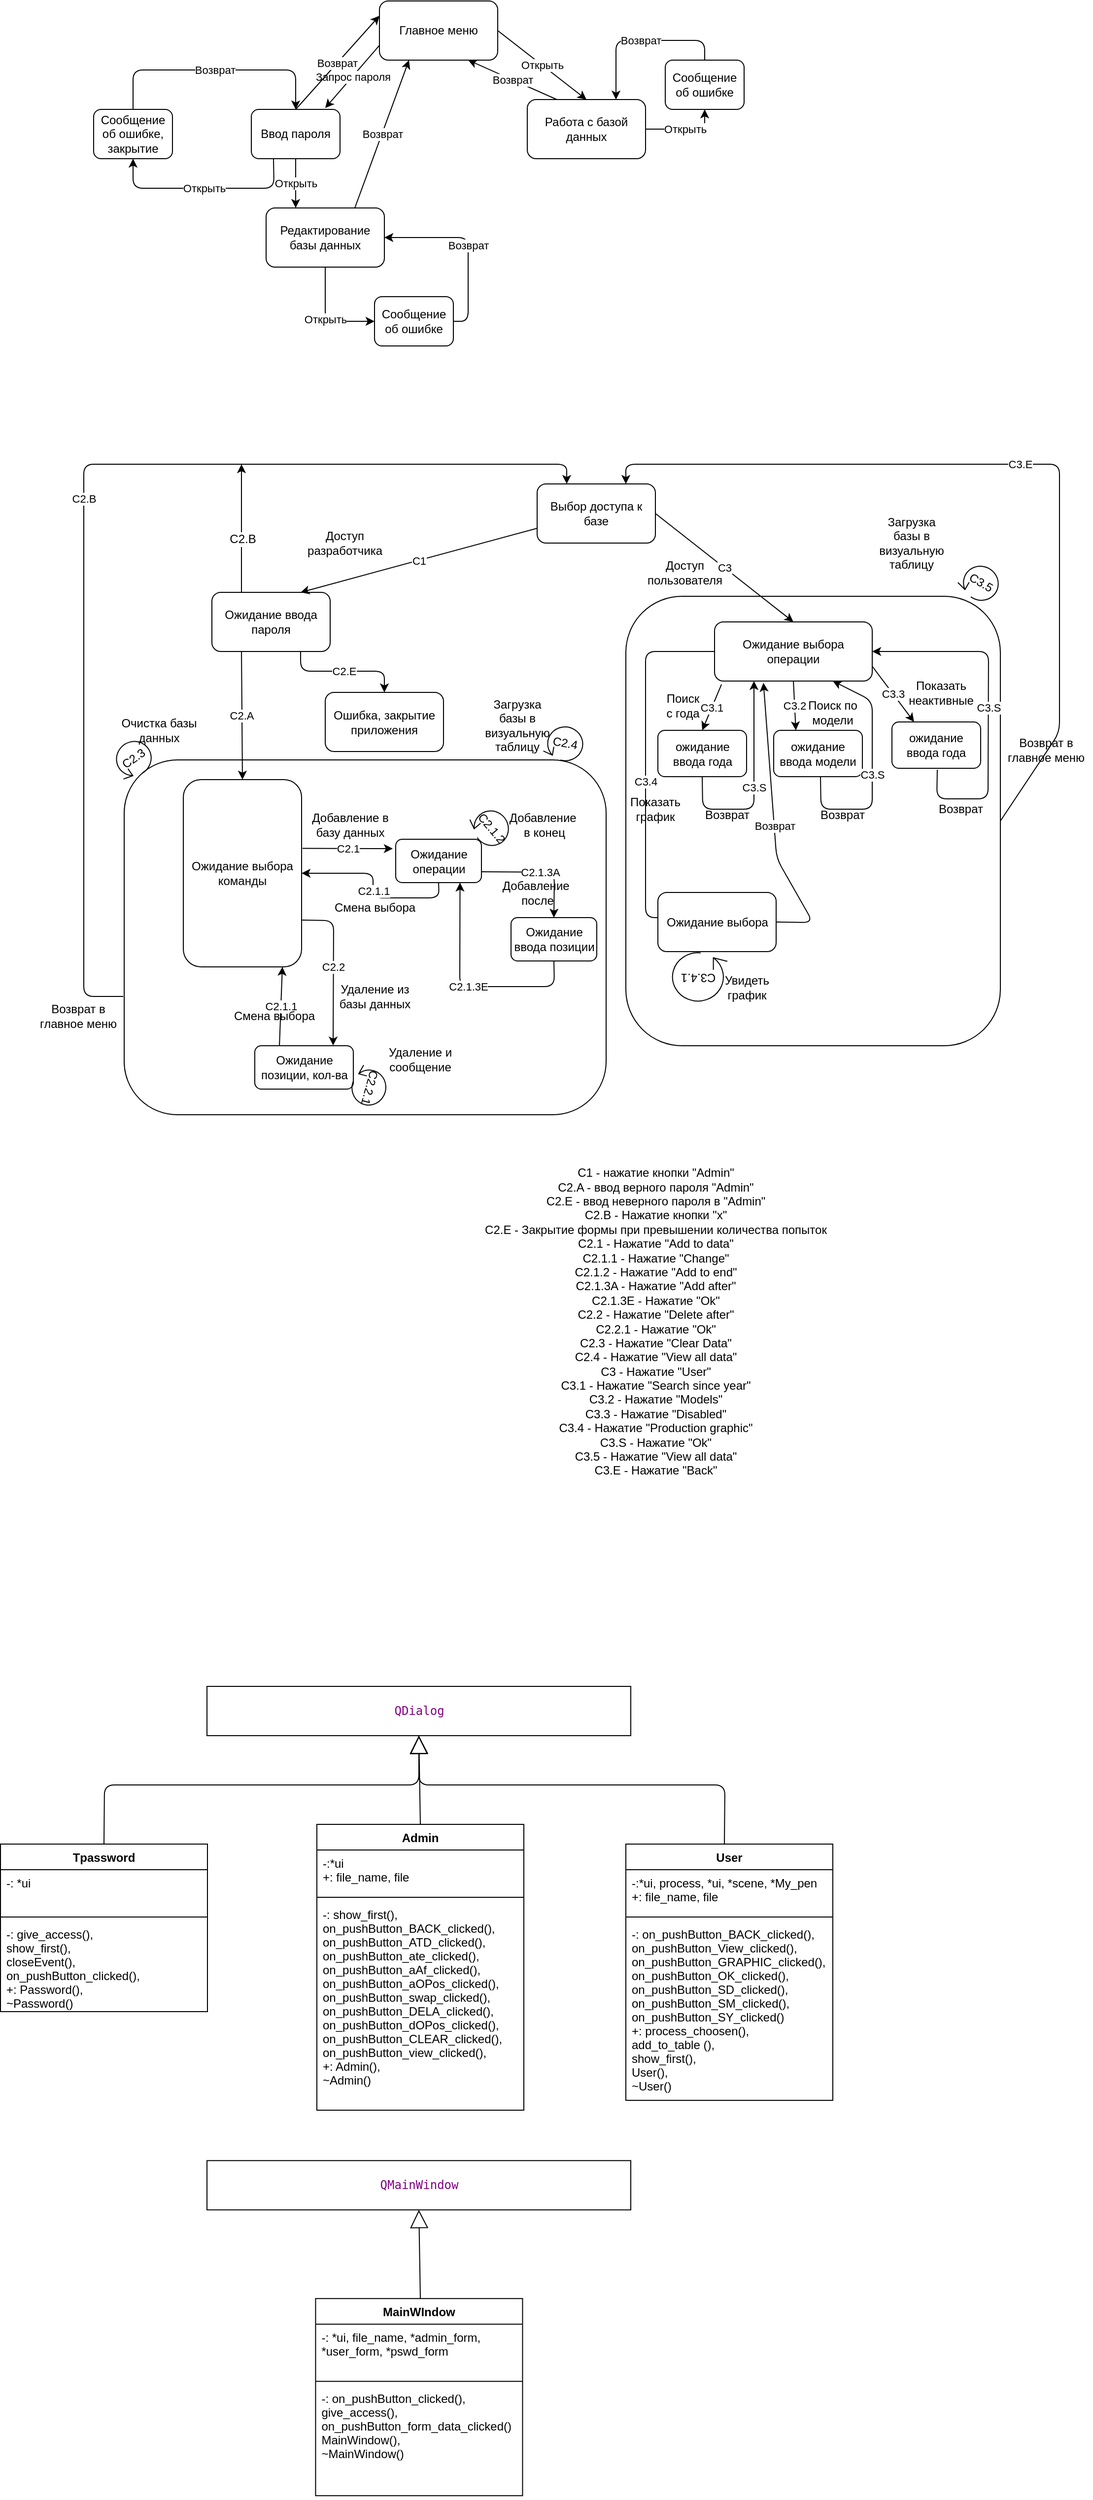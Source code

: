 <mxfile version="12.1.3" type="device" pages="1"><diagram id="-64XmeIBTrL81cmqbytu" name="Page-1"><mxGraphModel dx="2509" dy="611" grid="1" gridSize="10" guides="1" tooltips="1" connect="1" arrows="1" fold="1" page="0" pageScale="1" pageWidth="827" pageHeight="1169" math="0" shadow="0"><root><mxCell id="0"/><mxCell id="1" parent="0"/><mxCell id="uPUCRiuBhuR4VOcmheOH-101" value="" style="rounded=1;whiteSpace=wrap;html=1;" parent="1" vertex="1"><mxGeometry x="560" y="694" width="380" height="456" as="geometry"/></mxCell><mxCell id="uPUCRiuBhuR4VOcmheOH-24" value="Ожидание выбора операции" style="rounded=1;whiteSpace=wrap;html=1;" parent="1" vertex="1"><mxGeometry x="650" y="720" width="160" height="60" as="geometry"/></mxCell><mxCell id="uPUCRiuBhuR4VOcmheOH-95" value="" style="rounded=1;whiteSpace=wrap;html=1;" parent="1" vertex="1"><mxGeometry x="51" y="860" width="489" height="360" as="geometry"/></mxCell><mxCell id="uPUCRiuBhuR4VOcmheOH-1" value="Главное меню" style="rounded=1;whiteSpace=wrap;html=1;" parent="1" vertex="1"><mxGeometry x="310" y="90" width="120" height="60" as="geometry"/></mxCell><mxCell id="uPUCRiuBhuR4VOcmheOH-2" value="Ввод пароля" style="rounded=1;whiteSpace=wrap;html=1;" parent="1" vertex="1"><mxGeometry x="180" y="200" width="90" height="50" as="geometry"/></mxCell><mxCell id="uPUCRiuBhuR4VOcmheOH-3" value="Редактирование базы данных" style="rounded=1;whiteSpace=wrap;html=1;" parent="1" vertex="1"><mxGeometry x="195" y="300" width="120" height="60" as="geometry"/></mxCell><mxCell id="uPUCRiuBhuR4VOcmheOH-4" value="Работа с базой данных" style="rounded=1;whiteSpace=wrap;html=1;" parent="1" vertex="1"><mxGeometry x="460" y="190" width="120" height="60" as="geometry"/></mxCell><mxCell id="uPUCRiuBhuR4VOcmheOH-6" value="Запрос пароля" style="endArrow=classic;html=1;entryX=0.833;entryY=-0.028;entryDx=0;entryDy=0;exitX=0;exitY=0.75;exitDx=0;exitDy=0;entryPerimeter=0;" parent="1" source="uPUCRiuBhuR4VOcmheOH-1" target="uPUCRiuBhuR4VOcmheOH-2" edge="1"><mxGeometry width="50" height="50" relative="1" as="geometry"><mxPoint x="160" y="430" as="sourcePoint"/><mxPoint x="210" y="380" as="targetPoint"/></mxGeometry></mxCell><mxCell id="uPUCRiuBhuR4VOcmheOH-7" value="Возврат" style="endArrow=classic;html=1;exitX=0.5;exitY=0;exitDx=0;exitDy=0;entryX=0;entryY=0.25;entryDx=0;entryDy=0;" parent="1" source="uPUCRiuBhuR4VOcmheOH-2" target="uPUCRiuBhuR4VOcmheOH-1" edge="1"><mxGeometry width="50" height="50" relative="1" as="geometry"><mxPoint x="160" y="430" as="sourcePoint"/><mxPoint x="210" y="380" as="targetPoint"/></mxGeometry></mxCell><mxCell id="uPUCRiuBhuR4VOcmheOH-8" value="Открыть" style="endArrow=classic;html=1;exitX=0.5;exitY=1;exitDx=0;exitDy=0;entryX=0.25;entryY=0;entryDx=0;entryDy=0;" parent="1" source="uPUCRiuBhuR4VOcmheOH-2" target="uPUCRiuBhuR4VOcmheOH-3" edge="1"><mxGeometry width="50" height="50" relative="1" as="geometry"><mxPoint x="160" y="430" as="sourcePoint"/><mxPoint x="257" y="297" as="targetPoint"/></mxGeometry></mxCell><mxCell id="uPUCRiuBhuR4VOcmheOH-9" value="Возврат" style="endArrow=classic;html=1;exitX=0.75;exitY=0;exitDx=0;exitDy=0;entryX=0.25;entryY=1;entryDx=0;entryDy=0;" parent="1" source="uPUCRiuBhuR4VOcmheOH-3" target="uPUCRiuBhuR4VOcmheOH-1" edge="1"><mxGeometry width="50" height="50" relative="1" as="geometry"><mxPoint x="160" y="430" as="sourcePoint"/><mxPoint x="370" y="210" as="targetPoint"/></mxGeometry></mxCell><mxCell id="uPUCRiuBhuR4VOcmheOH-10" value="Открыть" style="endArrow=classic;html=1;exitX=1;exitY=0.5;exitDx=0;exitDy=0;entryX=0.5;entryY=0;entryDx=0;entryDy=0;" parent="1" source="uPUCRiuBhuR4VOcmheOH-1" target="uPUCRiuBhuR4VOcmheOH-4" edge="1"><mxGeometry width="50" height="50" relative="1" as="geometry"><mxPoint x="180" y="430" as="sourcePoint"/><mxPoint x="230" y="380" as="targetPoint"/></mxGeometry></mxCell><mxCell id="uPUCRiuBhuR4VOcmheOH-11" value="Возврат" style="endArrow=classic;html=1;exitX=0.25;exitY=0;exitDx=0;exitDy=0;entryX=0.75;entryY=1;entryDx=0;entryDy=0;" parent="1" source="uPUCRiuBhuR4VOcmheOH-4" target="uPUCRiuBhuR4VOcmheOH-1" edge="1"><mxGeometry width="50" height="50" relative="1" as="geometry"><mxPoint x="180" y="430" as="sourcePoint"/><mxPoint x="230" y="380" as="targetPoint"/></mxGeometry></mxCell><mxCell id="uPUCRiuBhuR4VOcmheOH-15" value="Сообщение об ошибке" style="rounded=1;whiteSpace=wrap;html=1;" parent="1" vertex="1"><mxGeometry x="305" y="390" width="80" height="50" as="geometry"/></mxCell><mxCell id="uPUCRiuBhuR4VOcmheOH-16" value="Открыть" style="endArrow=classic;html=1;exitX=0.5;exitY=1;exitDx=0;exitDy=0;entryX=0;entryY=0.5;entryDx=0;entryDy=0;" parent="1" source="uPUCRiuBhuR4VOcmheOH-3" target="uPUCRiuBhuR4VOcmheOH-15" edge="1"><mxGeometry width="50" height="50" relative="1" as="geometry"><mxPoint x="180" y="510" as="sourcePoint"/><mxPoint x="230" y="460" as="targetPoint"/><Array as="points"><mxPoint x="255" y="415"/></Array></mxGeometry></mxCell><mxCell id="uPUCRiuBhuR4VOcmheOH-17" value="Возврат" style="endArrow=classic;html=1;exitX=1;exitY=0.5;exitDx=0;exitDy=0;entryX=1;entryY=0.5;entryDx=0;entryDy=0;" parent="1" source="uPUCRiuBhuR4VOcmheOH-15" target="uPUCRiuBhuR4VOcmheOH-3" edge="1"><mxGeometry width="50" height="50" relative="1" as="geometry"><mxPoint x="180" y="510" as="sourcePoint"/><mxPoint x="230" y="460" as="targetPoint"/><Array as="points"><mxPoint x="400" y="415"/><mxPoint x="400" y="330"/></Array></mxGeometry></mxCell><mxCell id="uPUCRiuBhuR4VOcmheOH-18" value="Сообщение об ошибке" style="rounded=1;whiteSpace=wrap;html=1;" parent="1" vertex="1"><mxGeometry x="600" y="150" width="80" height="50" as="geometry"/></mxCell><mxCell id="uPUCRiuBhuR4VOcmheOH-19" value="Открыть" style="endArrow=classic;html=1;exitX=1;exitY=0.5;exitDx=0;exitDy=0;entryX=0.5;entryY=1;entryDx=0;entryDy=0;" parent="1" source="uPUCRiuBhuR4VOcmheOH-4" target="uPUCRiuBhuR4VOcmheOH-18" edge="1"><mxGeometry width="50" height="50" relative="1" as="geometry"><mxPoint x="265" y="370" as="sourcePoint"/><mxPoint x="265" y="400" as="targetPoint"/><Array as="points"><mxPoint x="640" y="220"/></Array></mxGeometry></mxCell><mxCell id="uPUCRiuBhuR4VOcmheOH-20" value="Возврат" style="endArrow=classic;html=1;exitX=0.5;exitY=0;exitDx=0;exitDy=0;entryX=0.75;entryY=0;entryDx=0;entryDy=0;" parent="1" source="uPUCRiuBhuR4VOcmheOH-18" target="uPUCRiuBhuR4VOcmheOH-4" edge="1"><mxGeometry width="50" height="50" relative="1" as="geometry"><mxPoint x="590" y="230" as="sourcePoint"/><mxPoint x="650" y="210" as="targetPoint"/><Array as="points"><mxPoint x="640" y="130"/><mxPoint x="550" y="130"/></Array></mxGeometry></mxCell><mxCell id="uPUCRiuBhuR4VOcmheOH-21" value="Выбор доступа к базе" style="rounded=1;whiteSpace=wrap;html=1;" parent="1" vertex="1"><mxGeometry x="470" y="580" width="120" height="60" as="geometry"/></mxCell><mxCell id="uPUCRiuBhuR4VOcmheOH-22" value="Ожидание выбора команды" style="rounded=1;whiteSpace=wrap;html=1;" parent="1" vertex="1"><mxGeometry x="111" y="880" width="120" height="190" as="geometry"/></mxCell><mxCell id="uPUCRiuBhuR4VOcmheOH-23" value="Ожидание ввода пароля" style="rounded=1;whiteSpace=wrap;html=1;" parent="1" vertex="1"><mxGeometry x="140" y="690" width="120" height="60" as="geometry"/></mxCell><mxCell id="uPUCRiuBhuR4VOcmheOH-25" value="ожидание ввода года" style="rounded=1;whiteSpace=wrap;html=1;" parent="1" vertex="1"><mxGeometry x="592.5" y="830" width="90" height="47" as="geometry"/></mxCell><mxCell id="uPUCRiuBhuR4VOcmheOH-26" value="C1" style="endArrow=classic;html=1;exitX=0;exitY=0.75;exitDx=0;exitDy=0;entryX=0.75;entryY=0;entryDx=0;entryDy=0;" parent="1" source="uPUCRiuBhuR4VOcmheOH-21" target="uPUCRiuBhuR4VOcmheOH-23" edge="1"><mxGeometry width="50" height="50" relative="1" as="geometry"><mxPoint x="40" y="1020" as="sourcePoint"/><mxPoint x="90" y="970" as="targetPoint"/></mxGeometry></mxCell><mxCell id="uPUCRiuBhuR4VOcmheOH-27" value="C1 - нажатие кнопки &quot;Admin&quot;&lt;br&gt;С2.A - ввод верного пароля &quot;Admin&quot;&lt;br&gt;С2.E - ввод неверного пароля в &quot;Admin&quot;&lt;br&gt;C2.B - Нажатие кнопки &quot;x&quot;&lt;br&gt;C2.E - Закрытие формы при превышении количества попыток&lt;br&gt;C2.1 - Нажатие &quot;Add to data&quot;&lt;br&gt;C2.1.1 - Нажатие &quot;Change&quot;&lt;br&gt;C2.1.2 - Нажатие &quot;Add to end&quot;&lt;br&gt;C2.1.3A - Нажатие &quot;Add after&quot;&lt;br&gt;C2.1.3E - Нажатие &quot;Ok&quot;&lt;br&gt;C2.2 - Нажатие &quot;Delete after&quot;&lt;br&gt;C2.2.1 - Нажатие &quot;Ok&quot;&lt;br&gt;C2.3 - Нажатие &quot;Clear Data&quot;&lt;br&gt;C2.4 - Нажатие &quot;View all data&quot;&lt;br&gt;C3 - Нажатие &quot;User&quot;&lt;br&gt;C3.1 - Нажатие &quot;Search since year&quot;&lt;br&gt;C3.2 - Нажатие &quot;Models&quot;&lt;br&gt;C3.3 - Нажатие &quot;Disabled&quot;&lt;br&gt;C3.4 - Нажатие &quot;Production graphic&quot;&lt;br&gt;C3.S - Нажатие &quot;Ok&quot;&lt;br&gt;C3.5 - Нажатие &quot;View all data&quot;&lt;br&gt;C3.E - Нажатие &quot;Back&quot;" style="text;html=1;strokeColor=none;fillColor=none;align=center;verticalAlign=middle;whiteSpace=wrap;rounded=0;" parent="1" vertex="1"><mxGeometry x="297.5" y="1240" width="585" height="380" as="geometry"/></mxCell><mxCell id="uPUCRiuBhuR4VOcmheOH-28" value="Сообщение об ошибке, закрытие" style="rounded=1;whiteSpace=wrap;html=1;" parent="1" vertex="1"><mxGeometry x="20" y="200" width="80" height="50" as="geometry"/></mxCell><mxCell id="uPUCRiuBhuR4VOcmheOH-33" value="Открыть" style="endArrow=classic;html=1;exitX=0.25;exitY=1;exitDx=0;exitDy=0;entryX=0.5;entryY=1;entryDx=0;entryDy=0;" parent="1" source="uPUCRiuBhuR4VOcmheOH-2" target="uPUCRiuBhuR4VOcmheOH-28" edge="1"><mxGeometry width="50" height="50" relative="1" as="geometry"><mxPoint x="235" y="260" as="sourcePoint"/><mxPoint x="235" y="310" as="targetPoint"/><Array as="points"><mxPoint x="203" y="280"/><mxPoint x="60" y="280"/></Array></mxGeometry></mxCell><mxCell id="uPUCRiuBhuR4VOcmheOH-37" value="C2.A" style="endArrow=classic;html=1;exitX=0.25;exitY=1;exitDx=0;exitDy=0;entryX=0.5;entryY=0;entryDx=0;entryDy=0;" parent="1" source="uPUCRiuBhuR4VOcmheOH-23" target="uPUCRiuBhuR4VOcmheOH-22" edge="1"><mxGeometry width="50" height="50" relative="1" as="geometry"><mxPoint x="20" y="1050" as="sourcePoint"/><mxPoint x="70" y="1000" as="targetPoint"/></mxGeometry></mxCell><mxCell id="uPUCRiuBhuR4VOcmheOH-38" value="Ошибка, закрытие приложения" style="rounded=1;whiteSpace=wrap;html=1;" parent="1" vertex="1"><mxGeometry x="255" y="791.5" width="120" height="60" as="geometry"/></mxCell><mxCell id="uPUCRiuBhuR4VOcmheOH-39" value="C2.E" style="endArrow=classic;html=1;exitX=0.75;exitY=1;exitDx=0;exitDy=0;entryX=0.5;entryY=0;entryDx=0;entryDy=0;" parent="1" source="uPUCRiuBhuR4VOcmheOH-23" target="uPUCRiuBhuR4VOcmheOH-38" edge="1"><mxGeometry width="50" height="50" relative="1" as="geometry"><mxPoint x="180" y="760" as="sourcePoint"/><mxPoint x="180" y="840" as="targetPoint"/><Array as="points"><mxPoint x="230" y="770"/><mxPoint x="315" y="770"/></Array></mxGeometry></mxCell><mxCell id="uPUCRiuBhuR4VOcmheOH-40" value="C2.B" style="endArrow=classic;html=1;entryX=0.25;entryY=0;entryDx=0;entryDy=0;" parent="1" target="uPUCRiuBhuR4VOcmheOH-21" edge="1"><mxGeometry width="50" height="50" relative="1" as="geometry"><mxPoint x="50" y="1100" as="sourcePoint"/><mxPoint x="70" y="1000" as="targetPoint"/><Array as="points"><mxPoint x="10" y="1100"/><mxPoint x="10" y="560"/><mxPoint x="360" y="560"/><mxPoint x="500" y="560"/></Array></mxGeometry></mxCell><mxCell id="uPUCRiuBhuR4VOcmheOH-43" value="Доступ разработчика" style="text;html=1;strokeColor=none;fillColor=none;align=center;verticalAlign=middle;whiteSpace=wrap;rounded=0;" parent="1" vertex="1"><mxGeometry x="255" y="630" width="40" height="20" as="geometry"/></mxCell><mxCell id="uPUCRiuBhuR4VOcmheOH-44" value="Доступ пользователя" style="text;html=1;strokeColor=none;fillColor=none;align=center;verticalAlign=middle;whiteSpace=wrap;rounded=0;" parent="1" vertex="1"><mxGeometry x="600" y="660" width="40" height="20" as="geometry"/></mxCell><mxCell id="uPUCRiuBhuR4VOcmheOH-66" value="С2.1" style="endArrow=classic;html=1;exitX=1.007;exitY=0.367;exitDx=0;exitDy=0;exitPerimeter=0;" parent="1" source="uPUCRiuBhuR4VOcmheOH-22" edge="1"><mxGeometry width="50" height="50" relative="1" as="geometry"><mxPoint x="13.5" y="1260" as="sourcePoint"/><mxPoint x="323.5" y="950" as="targetPoint"/></mxGeometry></mxCell><mxCell id="uPUCRiuBhuR4VOcmheOH-67" value="С2.2" style="endArrow=classic;html=1;exitX=1;exitY=0.75;exitDx=0;exitDy=0;entryX=0.795;entryY=-0.005;entryDx=0;entryDy=0;entryPerimeter=0;" parent="1" source="uPUCRiuBhuR4VOcmheOH-22" target="uPUCRiuBhuR4VOcmheOH-89" edge="1"><mxGeometry width="50" height="50" relative="1" as="geometry"><mxPoint x="13.5" y="1260" as="sourcePoint"/><mxPoint x="254.5" y="1117" as="targetPoint"/><Array as="points"><mxPoint x="263.5" y="1023"/></Array></mxGeometry></mxCell><mxCell id="uPUCRiuBhuR4VOcmheOH-68" value="С2.3" style="shape=mxgraph.bpmn.loop;html=1;outlineConnect=0;rotation=-35;" parent="1" vertex="1"><mxGeometry x="40" y="840" width="40" height="37" as="geometry"/></mxCell><mxCell id="uPUCRiuBhuR4VOcmheOH-69" value="С2.4" style="shape=mxgraph.bpmn.loop;html=1;outlineConnect=0;rotation=10;" parent="1" vertex="1"><mxGeometry x="478" y="824.5" width="40" height="37" as="geometry"/></mxCell><mxCell id="uPUCRiuBhuR4VOcmheOH-71" value="Очистка базы данных" style="text;html=1;strokeColor=none;fillColor=none;align=center;verticalAlign=middle;whiteSpace=wrap;rounded=0;" parent="1" vertex="1"><mxGeometry x="40" y="820" width="93" height="20" as="geometry"/></mxCell><mxCell id="uPUCRiuBhuR4VOcmheOH-72" value="Загрузка базы в визуальную таблицу" style="text;html=1;strokeColor=none;fillColor=none;align=center;verticalAlign=middle;whiteSpace=wrap;rounded=0;" parent="1" vertex="1"><mxGeometry x="430" y="814.5" width="40" height="20" as="geometry"/></mxCell><mxCell id="uPUCRiuBhuR4VOcmheOH-73" value="Добавление в базу данных" style="text;html=1;strokeColor=none;fillColor=none;align=center;verticalAlign=middle;whiteSpace=wrap;rounded=0;" parent="1" vertex="1"><mxGeometry x="233.5" y="915.5" width="93" height="20" as="geometry"/></mxCell><mxCell id="uPUCRiuBhuR4VOcmheOH-74" value="Удаление из базы данных" style="text;html=1;strokeColor=none;fillColor=none;align=center;verticalAlign=middle;whiteSpace=wrap;rounded=0;" parent="1" vertex="1"><mxGeometry x="258.5" y="1090" width="93" height="20" as="geometry"/></mxCell><mxCell id="uPUCRiuBhuR4VOcmheOH-75" value="Ожидание операции" style="rounded=1;whiteSpace=wrap;html=1;" parent="1" vertex="1"><mxGeometry x="326.5" y="940.5" width="87" height="44" as="geometry"/></mxCell><mxCell id="uPUCRiuBhuR4VOcmheOH-78" value="С2.1.1" style="endArrow=classic;html=1;exitX=0.5;exitY=1;exitDx=0;exitDy=0;entryX=1;entryY=0.5;entryDx=0;entryDy=0;" parent="1" source="uPUCRiuBhuR4VOcmheOH-75" target="uPUCRiuBhuR4VOcmheOH-22" edge="1"><mxGeometry width="50" height="50" relative="1" as="geometry"><mxPoint x="244.34" y="959.73" as="sourcePoint"/><mxPoint x="333.5" y="960" as="targetPoint"/><Array as="points"><mxPoint x="370.5" y="1000"/><mxPoint x="303.5" y="1000"/><mxPoint x="303.5" y="975"/></Array></mxGeometry></mxCell><mxCell id="uPUCRiuBhuR4VOcmheOH-79" value="Смена выбора" style="text;html=1;strokeColor=none;fillColor=none;align=center;verticalAlign=middle;whiteSpace=wrap;rounded=0;" parent="1" vertex="1"><mxGeometry x="258.5" y="1000" width="93" height="20" as="geometry"/></mxCell><mxCell id="uPUCRiuBhuR4VOcmheOH-80" value="С2.1.2" style="shape=mxgraph.bpmn.loop;html=1;outlineConnect=0;rotation=50;" parent="1" vertex="1"><mxGeometry x="403.5" y="910" width="40" height="37" as="geometry"/></mxCell><mxCell id="uPUCRiuBhuR4VOcmheOH-81" value="Добавление&amp;nbsp;&lt;br&gt;в конец" style="text;html=1;strokeColor=none;fillColor=none;align=center;verticalAlign=middle;whiteSpace=wrap;rounded=0;" parent="1" vertex="1"><mxGeometry x="430.5" y="915.5" width="93" height="20" as="geometry"/></mxCell><mxCell id="uPUCRiuBhuR4VOcmheOH-82" value="Добавление&amp;nbsp;&lt;br&gt;после" style="text;html=1;strokeColor=none;fillColor=none;align=center;verticalAlign=middle;whiteSpace=wrap;rounded=0;" parent="1" vertex="1"><mxGeometry x="423.5" y="984.5" width="93" height="20" as="geometry"/></mxCell><mxCell id="uPUCRiuBhuR4VOcmheOH-83" value="Ожидание ввода позиции" style="rounded=1;whiteSpace=wrap;html=1;" parent="1" vertex="1"><mxGeometry x="443.5" y="1020" width="87" height="44" as="geometry"/></mxCell><mxCell id="uPUCRiuBhuR4VOcmheOH-84" value="С2.1.3A" style="endArrow=classic;html=1;exitX=1;exitY=0.75;exitDx=0;exitDy=0;entryX=0.5;entryY=0;entryDx=0;entryDy=0;" parent="1" source="uPUCRiuBhuR4VOcmheOH-75" target="uPUCRiuBhuR4VOcmheOH-83" edge="1"><mxGeometry width="50" height="50" relative="1" as="geometry"><mxPoint x="241.34" y="1072.21" as="sourcePoint"/><mxPoint x="333.5" y="1072" as="targetPoint"/><Array as="points"><mxPoint x="487.5" y="974"/></Array></mxGeometry></mxCell><mxCell id="uPUCRiuBhuR4VOcmheOH-88" value="С2.1.3E" style="endArrow=classic;html=1;exitX=0.5;exitY=1;exitDx=0;exitDy=0;entryX=0.75;entryY=1;entryDx=0;entryDy=0;" parent="1" source="uPUCRiuBhuR4VOcmheOH-83" target="uPUCRiuBhuR4VOcmheOH-75" edge="1"><mxGeometry width="50" height="50" relative="1" as="geometry"><mxPoint x="241.34" y="1072.21" as="sourcePoint"/><mxPoint x="333.5" y="1072" as="targetPoint"/><Array as="points"><mxPoint x="487.5" y="1090"/><mxPoint x="391.5" y="1090"/></Array></mxGeometry></mxCell><mxCell id="uPUCRiuBhuR4VOcmheOH-89" value="Ожидание позиции, кол-ва" style="rounded=1;whiteSpace=wrap;html=1;" parent="1" vertex="1"><mxGeometry x="183.5" y="1150" width="100" height="44" as="geometry"/></mxCell><mxCell id="uPUCRiuBhuR4VOcmheOH-90" value="С2.1.1" style="endArrow=classic;html=1;exitX=0.25;exitY=0;exitDx=0;exitDy=0;" parent="1" source="uPUCRiuBhuR4VOcmheOH-89" edge="1"><mxGeometry width="50" height="50" relative="1" as="geometry"><mxPoint x="203.5" y="1120" as="sourcePoint"/><mxPoint x="211.5" y="1070" as="targetPoint"/><Array as="points"/></mxGeometry></mxCell><mxCell id="uPUCRiuBhuR4VOcmheOH-91" value="Смена выбора" style="text;html=1;strokeColor=none;fillColor=none;align=center;verticalAlign=middle;whiteSpace=wrap;rounded=0;" parent="1" vertex="1"><mxGeometry x="157" y="1110" width="93" height="20" as="geometry"/></mxCell><mxCell id="uPUCRiuBhuR4VOcmheOH-93" value="С2.2.1" style="shape=mxgraph.bpmn.loop;html=1;outlineConnect=0;rotation=105;" parent="1" vertex="1"><mxGeometry x="280" y="1173.5" width="40" height="37" as="geometry"/></mxCell><mxCell id="uPUCRiuBhuR4VOcmheOH-94" value="Удаление и сообщение" style="text;html=1;strokeColor=none;fillColor=none;align=center;verticalAlign=middle;whiteSpace=wrap;rounded=0;" parent="1" vertex="1"><mxGeometry x="305" y="1153.5" width="93" height="20" as="geometry"/></mxCell><mxCell id="uPUCRiuBhuR4VOcmheOH-98" value="С3" style="endArrow=classic;html=1;exitX=1;exitY=0.5;exitDx=0;exitDy=0;entryX=0.5;entryY=0;entryDx=0;entryDy=0;" parent="1" source="uPUCRiuBhuR4VOcmheOH-21" target="uPUCRiuBhuR4VOcmheOH-24" edge="1"><mxGeometry width="50" height="50" relative="1" as="geometry"><mxPoint x="480" y="635" as="sourcePoint"/><mxPoint x="240" y="700" as="targetPoint"/></mxGeometry></mxCell><mxCell id="uPUCRiuBhuR4VOcmheOH-99" value="С3.5" style="shape=mxgraph.bpmn.loop;html=1;outlineConnect=0;rotation=30;" parent="1" vertex="1"><mxGeometry x="900" y="661.5" width="40" height="37" as="geometry"/></mxCell><mxCell id="uPUCRiuBhuR4VOcmheOH-100" value="Загрузка базы в визуальную таблицу" style="text;html=1;strokeColor=none;fillColor=none;align=center;verticalAlign=middle;whiteSpace=wrap;rounded=0;" parent="1" vertex="1"><mxGeometry x="830" y="630" width="40" height="20" as="geometry"/></mxCell><mxCell id="uPUCRiuBhuR4VOcmheOH-103" value="С3.1" style="endArrow=classic;html=1;exitX=0.044;exitY=1.057;exitDx=0;exitDy=0;entryX=0.5;entryY=0;entryDx=0;entryDy=0;exitPerimeter=0;" parent="1" source="uPUCRiuBhuR4VOcmheOH-24" target="uPUCRiuBhuR4VOcmheOH-25" edge="1"><mxGeometry width="50" height="50" relative="1" as="geometry"><mxPoint x="600" y="620" as="sourcePoint"/><mxPoint x="740" y="730" as="targetPoint"/></mxGeometry></mxCell><mxCell id="uPUCRiuBhuR4VOcmheOH-104" value="Возврат" style="text;html=1;strokeColor=none;fillColor=none;align=center;verticalAlign=middle;whiteSpace=wrap;rounded=0;" parent="1" vertex="1"><mxGeometry x="642.5" y="905.5" width="40" height="20" as="geometry"/></mxCell><mxCell id="uPUCRiuBhuR4VOcmheOH-105" value="С3.S" style="endArrow=classic;html=1;exitX=0.5;exitY=1;exitDx=0;exitDy=0;entryX=0.25;entryY=1;entryDx=0;entryDy=0;" parent="1" source="uPUCRiuBhuR4VOcmheOH-25" target="uPUCRiuBhuR4VOcmheOH-24" edge="1"><mxGeometry width="50" height="50" relative="1" as="geometry"><mxPoint x="667.04" y="793.42" as="sourcePoint"/><mxPoint x="647.5" y="840" as="targetPoint"/><Array as="points"><mxPoint x="638" y="910"/><mxPoint x="690" y="910"/></Array></mxGeometry></mxCell><mxCell id="uPUCRiuBhuR4VOcmheOH-106" value="Поиск с года" style="text;html=1;strokeColor=none;fillColor=none;align=center;verticalAlign=middle;whiteSpace=wrap;rounded=0;" parent="1" vertex="1"><mxGeometry x="597.5" y="794.5" width="40" height="20" as="geometry"/></mxCell><mxCell id="uPUCRiuBhuR4VOcmheOH-109" value="ожидание ввода модели" style="rounded=1;whiteSpace=wrap;html=1;" parent="1" vertex="1"><mxGeometry x="710" y="830" width="90" height="47" as="geometry"/></mxCell><mxCell id="uPUCRiuBhuR4VOcmheOH-110" value="ожидание ввода года" style="rounded=1;whiteSpace=wrap;html=1;" parent="1" vertex="1"><mxGeometry x="830" y="821.5" width="90" height="47" as="geometry"/></mxCell><mxCell id="uPUCRiuBhuR4VOcmheOH-111" value="С3.2" style="endArrow=classic;html=1;exitX=0.5;exitY=1;exitDx=0;exitDy=0;entryX=0.25;entryY=0;entryDx=0;entryDy=0;" parent="1" source="uPUCRiuBhuR4VOcmheOH-24" target="uPUCRiuBhuR4VOcmheOH-109" edge="1"><mxGeometry width="50" height="50" relative="1" as="geometry"><mxPoint x="667.04" y="793.42" as="sourcePoint"/><mxPoint x="647.5" y="840" as="targetPoint"/></mxGeometry></mxCell><mxCell id="uPUCRiuBhuR4VOcmheOH-113" value="С3.S" style="endArrow=classic;html=1;exitX=0.5;exitY=1;exitDx=0;exitDy=0;entryX=0.75;entryY=1;entryDx=0;entryDy=0;" parent="1" target="uPUCRiuBhuR4VOcmheOH-24" edge="1"><mxGeometry width="50" height="50" relative="1" as="geometry"><mxPoint x="757.5" y="877" as="sourcePoint"/><mxPoint x="810" y="780" as="targetPoint"/><Array as="points"><mxPoint x="758" y="910"/><mxPoint x="810" y="910"/><mxPoint x="810" y="800"/></Array></mxGeometry></mxCell><mxCell id="uPUCRiuBhuR4VOcmheOH-114" value="Возврат" style="text;html=1;strokeColor=none;fillColor=none;align=center;verticalAlign=middle;whiteSpace=wrap;rounded=0;" parent="1" vertex="1"><mxGeometry x="760" y="905.5" width="40" height="20" as="geometry"/></mxCell><mxCell id="uPUCRiuBhuR4VOcmheOH-115" value="Поиск по модели" style="text;html=1;strokeColor=none;fillColor=none;align=center;verticalAlign=middle;whiteSpace=wrap;rounded=0;" parent="1" vertex="1"><mxGeometry x="740" y="801.5" width="60" height="20" as="geometry"/></mxCell><mxCell id="uPUCRiuBhuR4VOcmheOH-116" value="С3.3" style="endArrow=classic;html=1;exitX=1;exitY=0.75;exitDx=0;exitDy=0;entryX=0.25;entryY=0;entryDx=0;entryDy=0;" parent="1" source="uPUCRiuBhuR4VOcmheOH-24" target="uPUCRiuBhuR4VOcmheOH-110" edge="1"><mxGeometry width="50" height="50" relative="1" as="geometry"><mxPoint x="740" y="790" as="sourcePoint"/><mxPoint x="742.5" y="840" as="targetPoint"/></mxGeometry></mxCell><mxCell id="uPUCRiuBhuR4VOcmheOH-117" value="С3.S" style="endArrow=classic;html=1;entryX=1;entryY=0.5;entryDx=0;entryDy=0;" parent="1" target="uPUCRiuBhuR4VOcmheOH-24" edge="1"><mxGeometry width="50" height="50" relative="1" as="geometry"><mxPoint x="876" y="870" as="sourcePoint"/><mxPoint x="887.5" y="769.5" as="targetPoint"/><Array as="points"><mxPoint x="875.5" y="899.5"/><mxPoint x="927.5" y="899.5"/><mxPoint x="928" y="750"/></Array></mxGeometry></mxCell><mxCell id="uPUCRiuBhuR4VOcmheOH-118" value="Возврат" style="text;html=1;strokeColor=none;fillColor=none;align=center;verticalAlign=middle;whiteSpace=wrap;rounded=0;" parent="1" vertex="1"><mxGeometry x="880" y="900" width="40" height="20" as="geometry"/></mxCell><mxCell id="uPUCRiuBhuR4VOcmheOH-119" value="Показать неактивные" style="text;html=1;strokeColor=none;fillColor=none;align=center;verticalAlign=middle;whiteSpace=wrap;rounded=0;" parent="1" vertex="1"><mxGeometry x="850" y="781.5" width="60" height="20" as="geometry"/></mxCell><mxCell id="uPUCRiuBhuR4VOcmheOH-120" value="Возврат в главное меню" style="text;html=1;strokeColor=none;fillColor=none;align=center;verticalAlign=middle;whiteSpace=wrap;rounded=0;" parent="1" vertex="1"><mxGeometry x="-42" y="1110" width="93" height="20" as="geometry"/></mxCell><mxCell id="uPUCRiuBhuR4VOcmheOH-121" value="Возврат в главное меню" style="text;html=1;strokeColor=none;fillColor=none;align=center;verticalAlign=middle;whiteSpace=wrap;rounded=0;" parent="1" vertex="1"><mxGeometry x="940" y="840" width="93" height="20" as="geometry"/></mxCell><mxCell id="uPUCRiuBhuR4VOcmheOH-122" value="С3.E" style="endArrow=classic;html=1;exitX=1;exitY=0.5;exitDx=0;exitDy=0;entryX=0.75;entryY=0;entryDx=0;entryDy=0;" parent="1" source="uPUCRiuBhuR4VOcmheOH-101" target="uPUCRiuBhuR4VOcmheOH-21" edge="1"><mxGeometry width="50" height="50" relative="1" as="geometry"><mxPoint x="820" y="775" as="sourcePoint"/><mxPoint x="1000" y="560" as="targetPoint"/><Array as="points"><mxPoint x="1000" y="832"/><mxPoint x="1000" y="560"/><mxPoint x="560" y="560"/></Array></mxGeometry></mxCell><mxCell id="uPUCRiuBhuR4VOcmheOH-123" value="С3.4" style="endArrow=classic;html=1;exitX=0;exitY=0.5;exitDx=0;exitDy=0;entryX=0.362;entryY=0.003;entryDx=0;entryDy=0;entryPerimeter=0;" parent="1" source="uPUCRiuBhuR4VOcmheOH-24" target="uPUCRiuBhuR4VOcmheOH-124" edge="1"><mxGeometry width="50" height="50" relative="1" as="geometry"><mxPoint x="667.04" y="793.42" as="sourcePoint"/><mxPoint x="580" y="990" as="targetPoint"/><Array as="points"><mxPoint x="580" y="750"/><mxPoint x="580" y="1020"/><mxPoint x="599" y="1020"/></Array></mxGeometry></mxCell><mxCell id="uPUCRiuBhuR4VOcmheOH-124" value="Ожидание выбора" style="rounded=1;whiteSpace=wrap;html=1;" parent="1" vertex="1"><mxGeometry x="592.5" y="994.5" width="120" height="60" as="geometry"/></mxCell><mxCell id="uPUCRiuBhuR4VOcmheOH-125" value="Показать график" style="text;html=1;strokeColor=none;fillColor=none;align=center;verticalAlign=middle;whiteSpace=wrap;rounded=0;" parent="1" vertex="1"><mxGeometry x="570" y="900" width="40" height="20" as="geometry"/></mxCell><mxCell id="uPUCRiuBhuR4VOcmheOH-126" value="С3.4.1" style="shape=mxgraph.bpmn.loop;html=1;outlineConnect=0;rotation=-180;" parent="1" vertex="1"><mxGeometry x="605" y="1054.5" width="58" height="53" as="geometry"/></mxCell><mxCell id="uPUCRiuBhuR4VOcmheOH-127" value="Увидеть график" style="text;html=1;strokeColor=none;fillColor=none;align=center;verticalAlign=middle;whiteSpace=wrap;rounded=0;" parent="1" vertex="1"><mxGeometry x="662.5" y="1081" width="40" height="20" as="geometry"/></mxCell><mxCell id="uPUCRiuBhuR4VOcmheOH-129" value="Возврат" style="endArrow=classic;html=1;exitX=1;exitY=0.5;exitDx=0;exitDy=0;entryX=0.31;entryY=1.03;entryDx=0;entryDy=0;entryPerimeter=0;" parent="1" target="uPUCRiuBhuR4VOcmheOH-24" edge="1" source="uPUCRiuBhuR4VOcmheOH-124"><mxGeometry width="50" height="50" relative="1" as="geometry"><mxPoint x="662.5" y="1102" as="sourcePoint"/><mxPoint x="715" y="1005" as="targetPoint"/><Array as="points"><mxPoint x="750" y="1025"/><mxPoint x="713" y="960"/></Array></mxGeometry></mxCell><mxCell id="uPUCRiuBhuR4VOcmheOH-131" value="" style="endArrow=classic;html=1;" parent="1" edge="1"><mxGeometry width="50" height="50" relative="1" as="geometry"><mxPoint x="170" y="690" as="sourcePoint"/><mxPoint x="170" y="560" as="targetPoint"/></mxGeometry></mxCell><mxCell id="uPUCRiuBhuR4VOcmheOH-132" value="C2.B" style="text;html=1;resizable=0;points=[];align=center;verticalAlign=middle;labelBackgroundColor=#ffffff;" parent="uPUCRiuBhuR4VOcmheOH-131" vertex="1" connectable="0"><mxGeometry x="-0.16" y="-1" relative="1" as="geometry"><mxPoint as="offset"/></mxGeometry></mxCell><mxCell id="uPUCRiuBhuR4VOcmheOH-135" value="Admin" style="swimlane;fontStyle=1;align=center;verticalAlign=top;childLayout=stackLayout;horizontal=1;startSize=26;horizontalStack=0;resizeParent=1;resizeParentMax=0;resizeLast=0;collapsible=1;marginBottom=0;" parent="1" vertex="1"><mxGeometry x="246.5" y="1940" width="210" height="290" as="geometry"/></mxCell><mxCell id="uPUCRiuBhuR4VOcmheOH-136" value="-:*ui&#10;+: file_name, file" style="text;strokeColor=none;fillColor=none;align=left;verticalAlign=top;spacingLeft=4;spacingRight=4;overflow=hidden;rotatable=0;points=[[0,0.5],[1,0.5]];portConstraint=eastwest;" parent="uPUCRiuBhuR4VOcmheOH-135" vertex="1"><mxGeometry y="26" width="210" height="44" as="geometry"/></mxCell><mxCell id="uPUCRiuBhuR4VOcmheOH-137" value="" style="line;strokeWidth=1;fillColor=none;align=left;verticalAlign=middle;spacingTop=-1;spacingLeft=3;spacingRight=3;rotatable=0;labelPosition=right;points=[];portConstraint=eastwest;" parent="uPUCRiuBhuR4VOcmheOH-135" vertex="1"><mxGeometry y="70" width="210" height="8" as="geometry"/></mxCell><mxCell id="uPUCRiuBhuR4VOcmheOH-138" value="-: show_first(),&#10;on_pushButton_BACK_clicked(),&#10;on_pushButton_ATD_clicked(),&#10;on_pushButton_ate_clicked(),&#10;on_pushButton_aAf_clicked(),&#10;on_pushButton_aOPos_clicked(),&#10;on_pushButton_swap_clicked(),&#10;on_pushButton_DELA_clicked(),&#10;on_pushButton_dOPos_clicked(),&#10;on_pushButton_CLEAR_clicked(),&#10;on_pushButton_view_clicked(),&#10;+: Admin(),&#10;~Admin()" style="text;strokeColor=none;fillColor=none;align=left;verticalAlign=top;spacingLeft=4;spacingRight=4;overflow=hidden;rotatable=0;points=[[0,0.5],[1,0.5]];portConstraint=eastwest;" parent="uPUCRiuBhuR4VOcmheOH-135" vertex="1"><mxGeometry y="78" width="210" height="212" as="geometry"/></mxCell><mxCell id="uPUCRiuBhuR4VOcmheOH-145" value="MainWIndow" style="swimlane;fontStyle=1;align=center;verticalAlign=top;childLayout=stackLayout;horizontal=1;startSize=26;horizontalStack=0;resizeParent=1;resizeParentMax=0;resizeLast=0;collapsible=1;marginBottom=0;" parent="1" vertex="1"><mxGeometry x="245.214" y="2421.143" width="210" height="200" as="geometry"/></mxCell><mxCell id="uPUCRiuBhuR4VOcmheOH-146" value="-: *ui, file_name, *admin_form,&#10;*user_form, *pswd_form" style="text;strokeColor=none;fillColor=none;align=left;verticalAlign=top;spacingLeft=4;spacingRight=4;overflow=hidden;rotatable=0;points=[[0,0.5],[1,0.5]];portConstraint=eastwest;" parent="uPUCRiuBhuR4VOcmheOH-145" vertex="1"><mxGeometry y="26" width="210" height="54" as="geometry"/></mxCell><mxCell id="uPUCRiuBhuR4VOcmheOH-147" value="" style="line;strokeWidth=1;fillColor=none;align=left;verticalAlign=middle;spacingTop=-1;spacingLeft=3;spacingRight=3;rotatable=0;labelPosition=right;points=[];portConstraint=eastwest;" parent="uPUCRiuBhuR4VOcmheOH-145" vertex="1"><mxGeometry y="80" width="210" height="8" as="geometry"/></mxCell><mxCell id="uPUCRiuBhuR4VOcmheOH-148" value="-: on_pushButton_clicked(),&#10;give_access(),&#10;on_pushButton_form_data_clicked()&#10;MainWindow(),&#10;~MainWindow()" style="text;strokeColor=none;fillColor=none;align=left;verticalAlign=top;spacingLeft=4;spacingRight=4;overflow=hidden;rotatable=0;points=[[0,0.5],[1,0.5]];portConstraint=eastwest;" parent="uPUCRiuBhuR4VOcmheOH-145" vertex="1"><mxGeometry y="88" width="210" height="112" as="geometry"/></mxCell><mxCell id="uPUCRiuBhuR4VOcmheOH-149" value="Tpassword" style="swimlane;fontStyle=1;align=center;verticalAlign=top;childLayout=stackLayout;horizontal=1;startSize=26;horizontalStack=0;resizeParent=1;resizeParentMax=0;resizeLast=0;collapsible=1;marginBottom=0;" parent="1" vertex="1"><mxGeometry x="-74.5" y="1960" width="210" height="170" as="geometry"/></mxCell><mxCell id="uPUCRiuBhuR4VOcmheOH-150" value="-: *ui" style="text;strokeColor=none;fillColor=none;align=left;verticalAlign=top;spacingLeft=4;spacingRight=4;overflow=hidden;rotatable=0;points=[[0,0.5],[1,0.5]];portConstraint=eastwest;" parent="uPUCRiuBhuR4VOcmheOH-149" vertex="1"><mxGeometry y="26" width="210" height="44" as="geometry"/></mxCell><mxCell id="uPUCRiuBhuR4VOcmheOH-151" value="" style="line;strokeWidth=1;fillColor=none;align=left;verticalAlign=middle;spacingTop=-1;spacingLeft=3;spacingRight=3;rotatable=0;labelPosition=right;points=[];portConstraint=eastwest;" parent="uPUCRiuBhuR4VOcmheOH-149" vertex="1"><mxGeometry y="70" width="210" height="8" as="geometry"/></mxCell><mxCell id="uPUCRiuBhuR4VOcmheOH-152" value="-: give_access(),&#10;show_first(),&#10;closeEvent(),&#10;on_pushButton_clicked(),&#10;+: Password(),&#10;~Password()" style="text;strokeColor=none;fillColor=none;align=left;verticalAlign=top;spacingLeft=4;spacingRight=4;overflow=hidden;rotatable=0;points=[[0,0.5],[1,0.5]];portConstraint=eastwest;" parent="uPUCRiuBhuR4VOcmheOH-149" vertex="1"><mxGeometry y="78" width="210" height="92" as="geometry"/></mxCell><mxCell id="uPUCRiuBhuR4VOcmheOH-153" value="User" style="swimlane;fontStyle=1;align=center;verticalAlign=top;childLayout=stackLayout;horizontal=1;startSize=26;horizontalStack=0;resizeParent=1;resizeParentMax=0;resizeLast=0;collapsible=1;marginBottom=0;" parent="1" vertex="1"><mxGeometry x="560" y="1960" width="210" height="260" as="geometry"/></mxCell><mxCell id="uPUCRiuBhuR4VOcmheOH-154" value="-:*ui, process, *ui, *scene, *My_pen&#10;+: file_name, file" style="text;strokeColor=none;fillColor=none;align=left;verticalAlign=top;spacingLeft=4;spacingRight=4;overflow=hidden;rotatable=0;points=[[0,0.5],[1,0.5]];portConstraint=eastwest;" parent="uPUCRiuBhuR4VOcmheOH-153" vertex="1"><mxGeometry y="26" width="210" height="44" as="geometry"/></mxCell><mxCell id="uPUCRiuBhuR4VOcmheOH-155" value="" style="line;strokeWidth=1;fillColor=none;align=left;verticalAlign=middle;spacingTop=-1;spacingLeft=3;spacingRight=3;rotatable=0;labelPosition=right;points=[];portConstraint=eastwest;" parent="uPUCRiuBhuR4VOcmheOH-153" vertex="1"><mxGeometry y="70" width="210" height="8" as="geometry"/></mxCell><mxCell id="uPUCRiuBhuR4VOcmheOH-156" value="-: on_pushButton_BACK_clicked(),&#10;on_pushButton_View_clicked(),&#10;on_pushButton_GRAPHIC_clicked(),&#10;on_pushButton_OK_clicked(),&#10;on_pushButton_SD_clicked(),&#10;on_pushButton_SM_clicked(),&#10;on_pushButton_SY_clicked()&#10;+: process_choosen(),&#10;add_to_table (),&#10;show_first(),&#10;User(),&#10;~User()" style="text;strokeColor=none;fillColor=none;align=left;verticalAlign=top;spacingLeft=4;spacingRight=4;overflow=hidden;rotatable=0;points=[[0,0.5],[1,0.5]];portConstraint=eastwest;" parent="uPUCRiuBhuR4VOcmheOH-153" vertex="1"><mxGeometry y="78" width="210" height="182" as="geometry"/></mxCell><mxCell id="uPUCRiuBhuR4VOcmheOH-139" value="&lt;pre style=&quot;margin-top: 0px ; margin-bottom: 0px&quot;&gt;&lt;font color=&quot;#800080&quot;&gt;QDialog&lt;/font&gt;&lt;/pre&gt;" style="html=1;" parent="1" vertex="1"><mxGeometry x="135" y="1800" width="430" height="50" as="geometry"/></mxCell><mxCell id="uPUCRiuBhuR4VOcmheOH-157" value="" style="endArrow=block;endSize=16;endFill=0;html=1;entryX=0.5;entryY=1;entryDx=0;entryDy=0;exitX=0.5;exitY=0;exitDx=0;exitDy=0;" parent="1" source="uPUCRiuBhuR4VOcmheOH-149" target="uPUCRiuBhuR4VOcmheOH-139" edge="1"><mxGeometry x="0.722" y="-49" width="160" relative="1" as="geometry"><mxPoint x="-90" y="1860" as="sourcePoint"/><mxPoint x="-10" y="1890" as="targetPoint"/><Array as="points"><mxPoint x="31" y="1900"/><mxPoint x="350" y="1900"/></Array><mxPoint as="offset"/></mxGeometry></mxCell><mxCell id="uPUCRiuBhuR4VOcmheOH-176" value="" style="endArrow=block;endSize=16;endFill=0;html=1;entryX=0.5;entryY=1;entryDx=0;entryDy=0;exitX=0.5;exitY=0;exitDx=0;exitDy=0;" parent="1" source="uPUCRiuBhuR4VOcmheOH-135" target="uPUCRiuBhuR4VOcmheOH-139" edge="1"><mxGeometry x="0.722" y="-49" width="160" relative="1" as="geometry"><mxPoint x="32" y="1960" as="sourcePoint"/><mxPoint x="351.5" y="1850" as="targetPoint"/><Array as="points"/><mxPoint as="offset"/></mxGeometry></mxCell><mxCell id="uPUCRiuBhuR4VOcmheOH-177" value="" style="endArrow=block;endSize=16;endFill=0;html=1;entryX=0.5;entryY=1;entryDx=0;entryDy=0;exitX=0.5;exitY=0;exitDx=0;exitDy=0;" parent="1" target="uPUCRiuBhuR4VOcmheOH-139" edge="1"><mxGeometry x="0.722" y="-49" width="160" relative="1" as="geometry"><mxPoint x="660" y="1960" as="sourcePoint"/><mxPoint x="979.5" y="1850" as="targetPoint"/><Array as="points"><mxPoint x="660.5" y="1900"/><mxPoint x="350" y="1900"/></Array><mxPoint as="offset"/></mxGeometry></mxCell><mxCell id="5W5GFPe0U-EbkOAMDZhF-1" value="Возврат" style="endArrow=classic;html=1;exitX=0.5;exitY=0;exitDx=0;exitDy=0;entryX=0.5;entryY=0;entryDx=0;entryDy=0;" edge="1" parent="1" source="uPUCRiuBhuR4VOcmheOH-28" target="uPUCRiuBhuR4VOcmheOH-2"><mxGeometry width="50" height="50" relative="1" as="geometry"><mxPoint x="176.5" y="135" as="sourcePoint"/><mxPoint x="86.5" y="175" as="targetPoint"/><Array as="points"><mxPoint x="60" y="160"/><mxPoint x="225" y="160"/></Array></mxGeometry></mxCell><mxCell id="5W5GFPe0U-EbkOAMDZhF-6" value="&lt;pre style=&quot;margin-top: 0px ; margin-bottom: 0px&quot;&gt;&lt;font color=&quot;#800080&quot;&gt;QMainWindow&lt;/font&gt;&lt;/pre&gt;" style="html=1;" vertex="1" parent="1"><mxGeometry x="135" y="2281.143" width="430" height="50" as="geometry"/></mxCell><mxCell id="5W5GFPe0U-EbkOAMDZhF-7" value="" style="endArrow=block;endSize=16;endFill=0;html=1;entryX=0.5;entryY=1;entryDx=0;entryDy=0;exitX=0.5;exitY=0;exitDx=0;exitDy=0;" edge="1" parent="1"><mxGeometry x="0.722" y="-49" width="160" relative="1" as="geometry"><mxPoint x="351.5" y="2421.143" as="sourcePoint"/><mxPoint x="350" y="2331.143" as="targetPoint"/><Array as="points"/><mxPoint as="offset"/></mxGeometry></mxCell></root></mxGraphModel></diagram></mxfile>